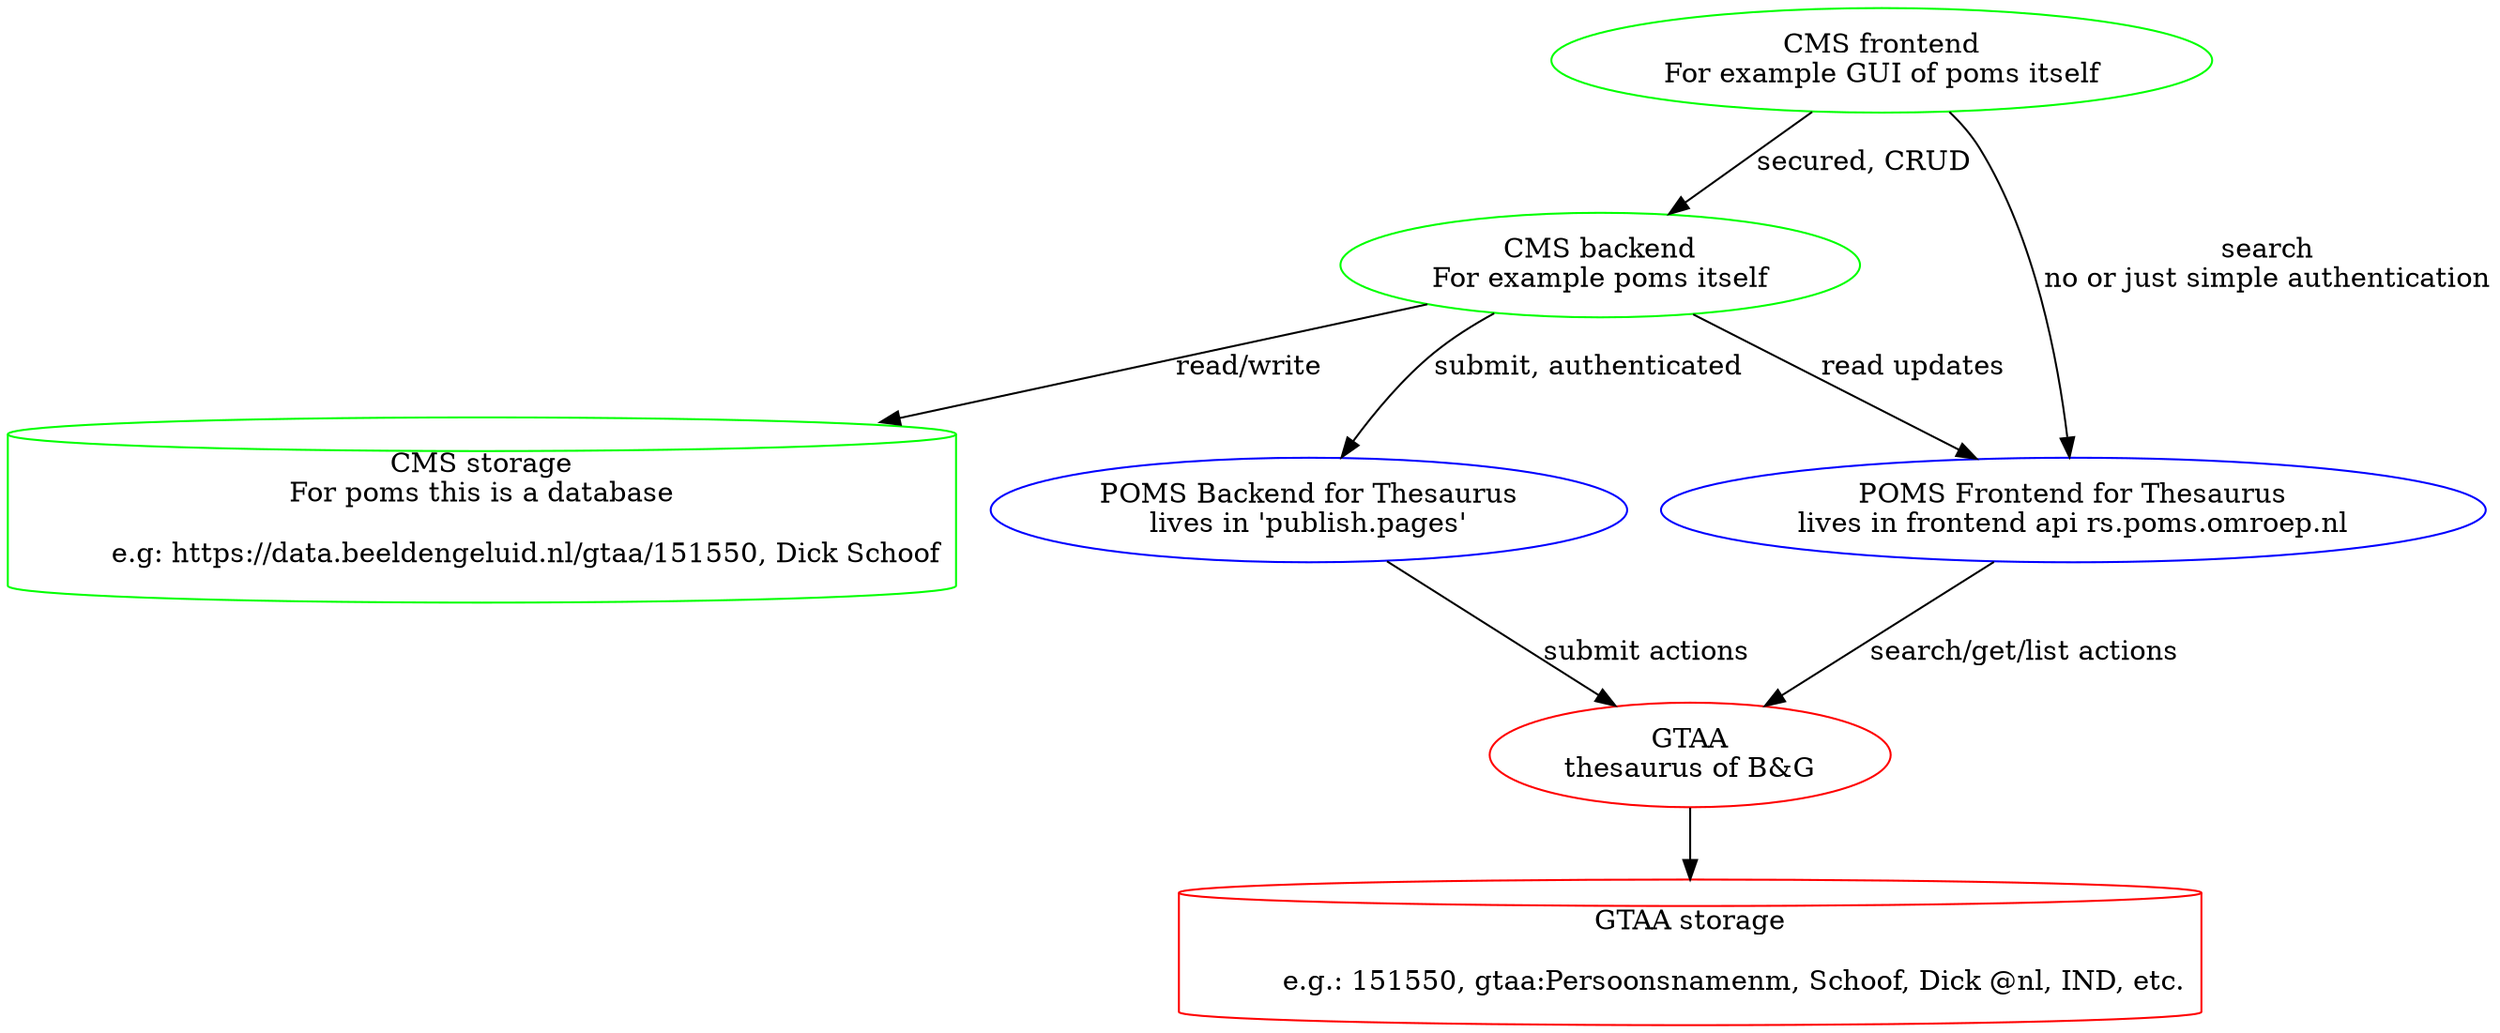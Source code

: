 
strict digraph {

  CMS_FRONTEND [
		label="CMS frontend\nFor example GUI of poms itself",
		color="green"
	]
	CMS_BACKEND  [
	  label="CMS backend\nFor example poms itself"
	  color="green"
	]
  CMS_REPOS [
	  label="CMS storage\nFor poms this is a database\n
	  e.g: https://data.beeldengeluid.nl/gtaa/151550, Dick Schoof"
	  color="green"
		shape=cylinder
	]

   GTAA  [
	    label="GTAA\nthesaurus of B&G"
			href="https://gtaa.apis.beeldengeluid.nl/"
	    color="red"
	 ]
	 GTAA_REPOS [
	  label="GTAA storage\n
	  e.g.: 151550, gtaa:Persoonsnamenm, Schoof, Dick @nl, IND, etc."
	  color="red"
		shape=cylinder
	]
   POMS_BACKEND  [
	    label="POMS Backend for Thesaurus\nlives in 'publish.pages'"
			href="https://publish.pages.omroep.nl/docs/api/#/thesaurus"
	    color="blue"
  ]
   POMS_FRONTEND  [
	    label="POMS Frontend for Thesaurus\nlives in frontend api rs.poms.omroep.nl"
	    href="https://rs-test.poms.omroep.nl/v1/docs/api/#/thesaurus"
	    color="blue"
	 ]

	 CMS_FRONTEND -> CMS_BACKEND [label="secured, CRUD"]
	 CMS_FRONTEND -> POMS_FRONTEND [label="search\nno or just simple authentication"]

	 CMS_BACKEND -> POMS_BACKEND [label="submit, authenticated"]
	 CMS_BACKEND -> POMS_FRONTEND [label="read updates"]
	 CMS_BACKEND -> CMS_REPOS [label="read/write"]

   POMS_BACKEND -> GTAA [label="submit actions"]
   POMS_FRONTEND -> GTAA [label="search/get/list actions"]

   GTAA -> GTAA_REPOS



}
